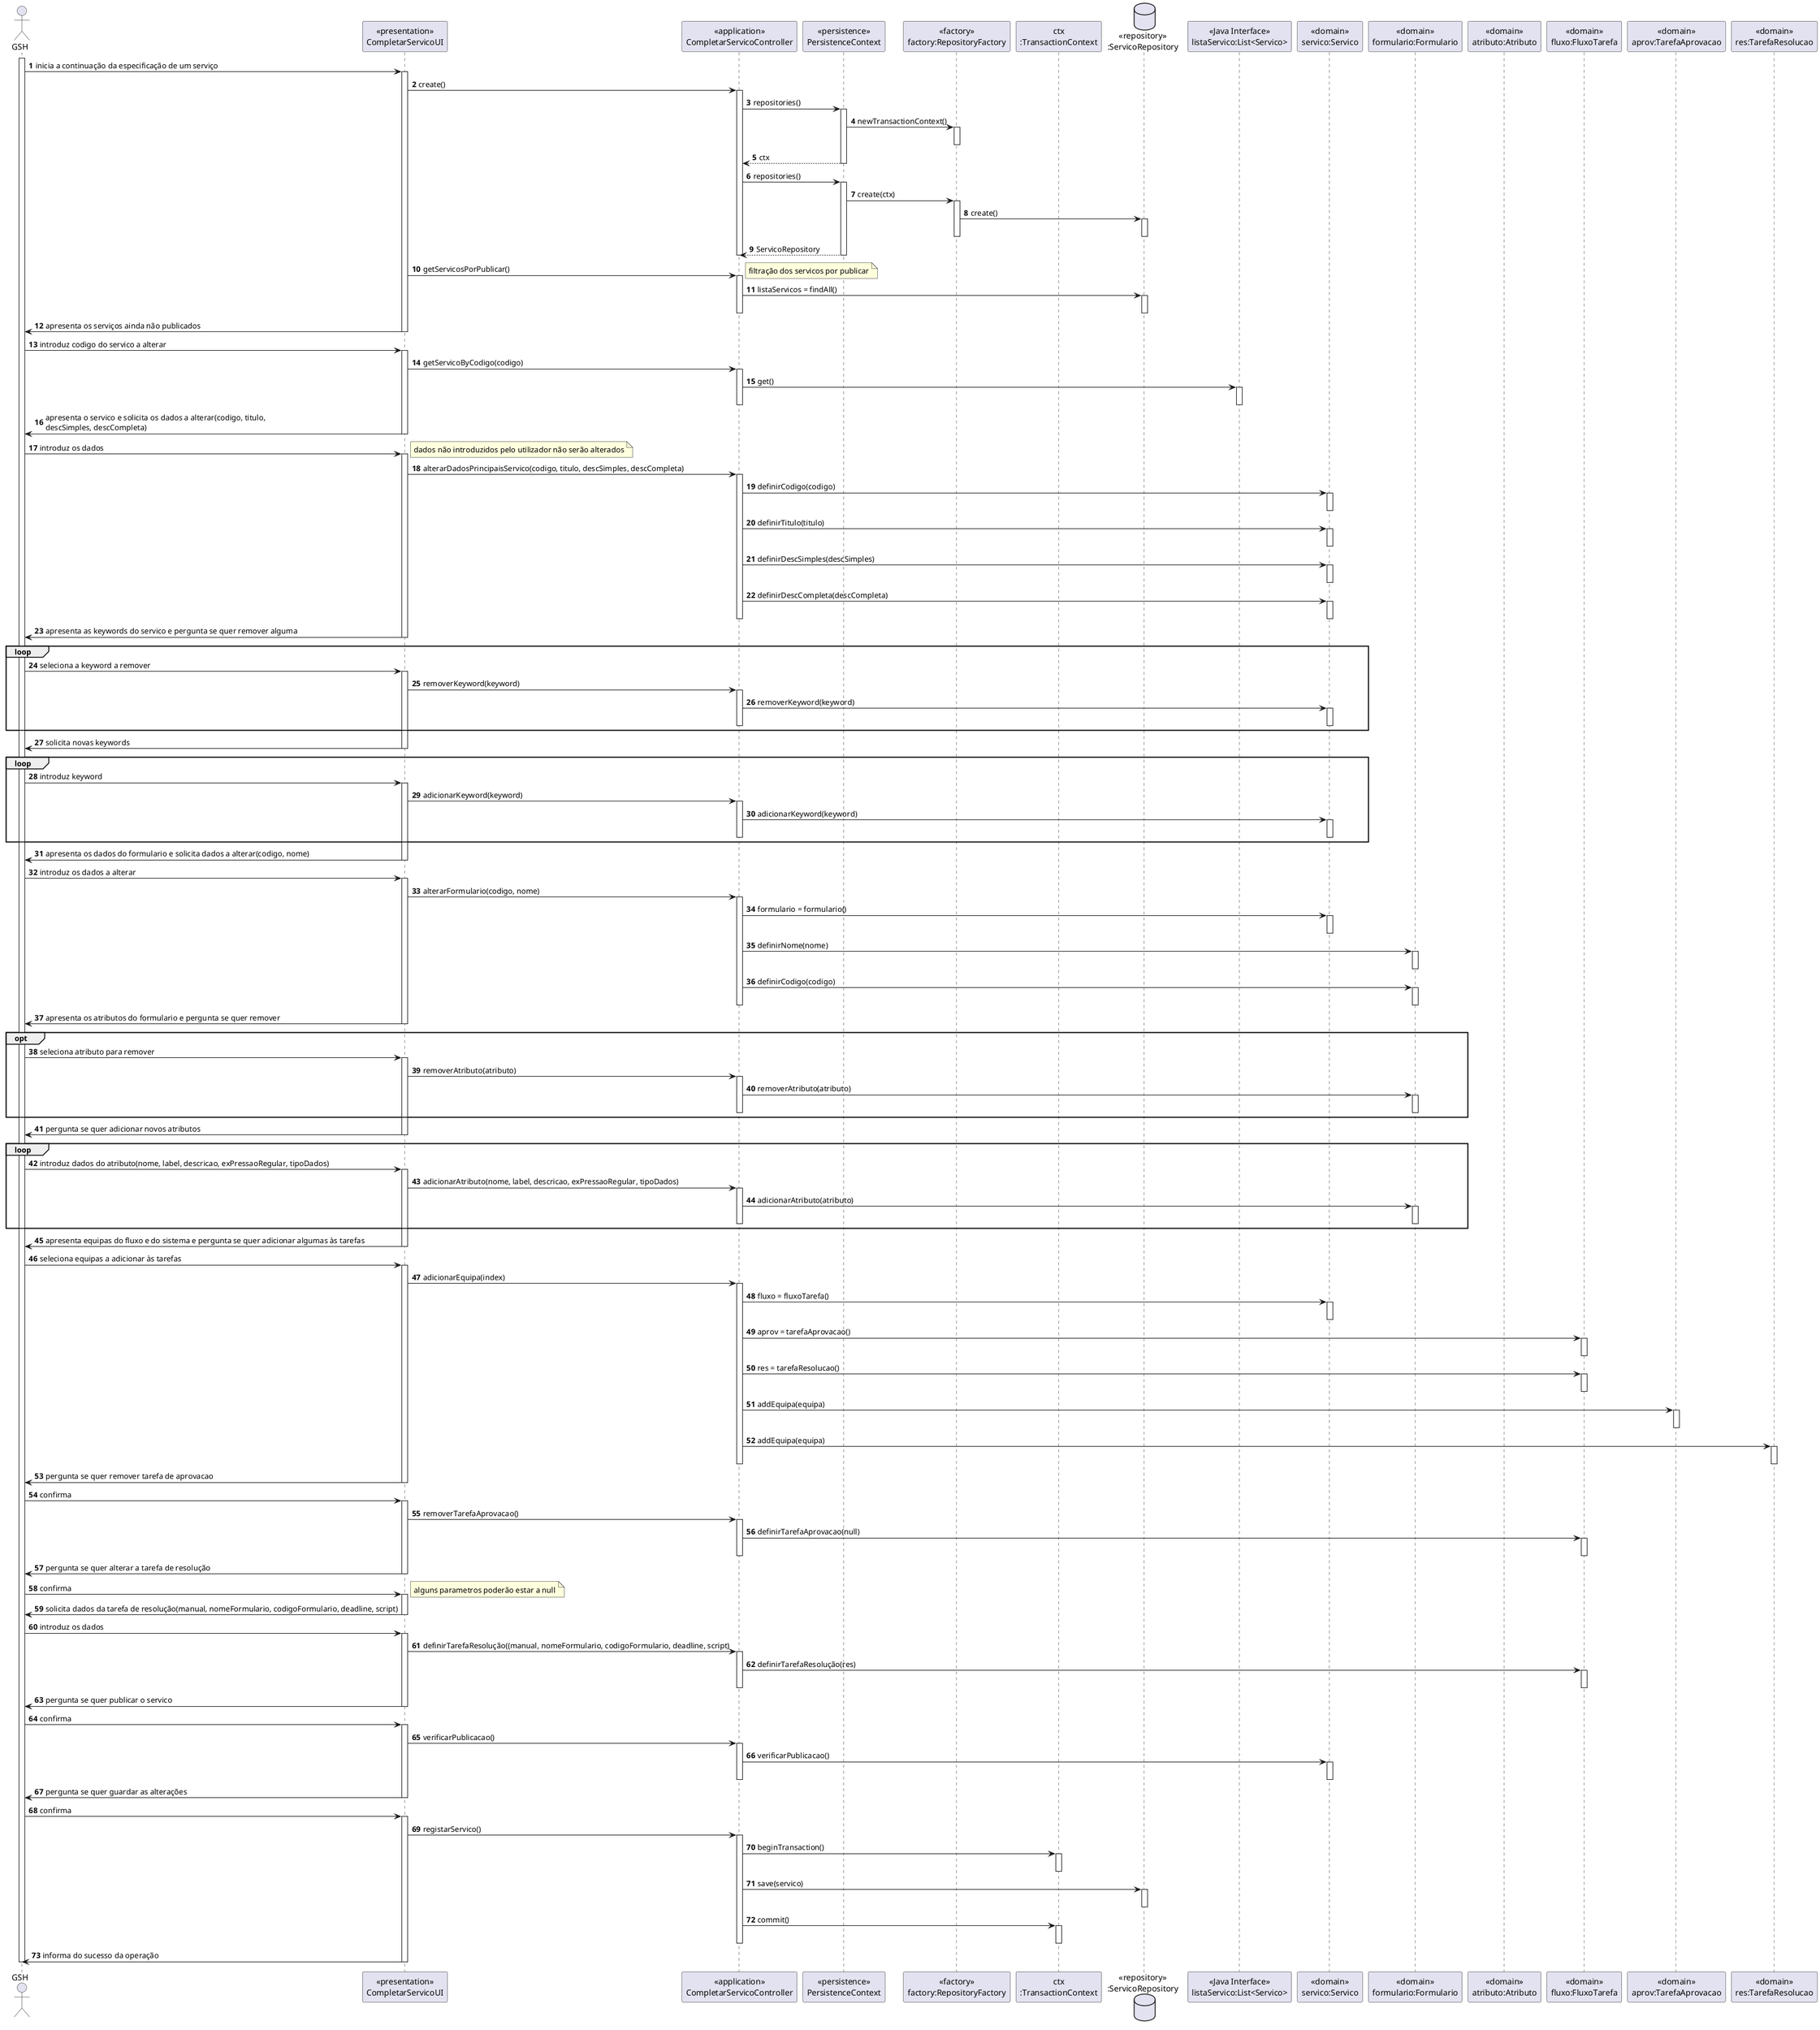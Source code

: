 @startuml
autonumber

actor GSH as gsh
participant "<<presentation>>\nCompletarServicoUI" as ui
participant "<<application>>\nCompletarServicoController" as controller

participant "<<persistence>>\nPersistenceContext" as persistence
participant "<<factory>>\nfactory:RepositoryFactory" as factory

participant "ctx\n:TransactionContext" as ctx

database "<<repository>>\n:ServicoRepository" as dbservico

participant "<<Java Interface>>\nlistaServico:List<Servico>" as lista

participant "<<domain>>\nservico:Servico" as servico
participant "<<domain>>\nformulario:Formulario" as formulario
participant "<<domain>>\natributo:Atributo" as atributo

participant "<<domain>>\nfluxo:FluxoTarefa" as fluxo
participant "<<domain>>\naprov:TarefaAprovacao" as aprov
participant "<<domain>>\nres:TarefaResolucao" as res

activate gsh
gsh -> ui : inicia a continuação da especificação de um serviço
activate ui

ui -> controller : create()
activate controller
controller -> persistence: repositories()
activate persistence
persistence -> factory: newTransactionContext()
activate factory
deactivate factory
persistence --> controller: ctx
deactivate persistence
controller -> persistence: repositories()
activate persistence
persistence -> factory: create(ctx)
activate factory
factory -> dbservico : create()
activate dbservico
deactivate dbservico
deactivate factory
persistence --> controller: ServicoRepository
deactivate persistence
deactivate controller
ui -> controller : getServicosPorPublicar()
note right: filtração dos servicos por publicar
activate controller
controller -> dbservico : listaServicos = findAll()
activate dbservico
deactivate dbservico
deactivate controller
ui -> gsh : apresenta os serviços ainda não publicados
deactivate ui

gsh -> ui : introduz codigo do servico a alterar
activate ui
ui -> controller : getServicoByCodigo(codigo)
activate controller
controller -> lista : get()
activate lista
deactivate lista
deactivate controller
ui -> gsh : apresenta o servico e solicita os dados a alterar(codigo, titulo, \ndescSimples, descCompleta)
deactivate ui

gsh -> ui : introduz os dados
note right : dados não introduzidos pelo utilizador não serão alterados
activate ui
ui -> controller : alterarDadosPrincipaisServico(codigo, titulo, descSimples, descCompleta)
activate controller
controller -> servico : definirCodigo(codigo)
activate servico
deactivate servico
controller -> servico : definirTitulo(titulo)
activate servico
deactivate servico
controller -> servico : definirDescSimples(descSimples)
activate servico
deactivate servico
controller -> servico : definirDescCompleta(descCompleta)
activate servico
deactivate servico
deactivate controller
ui -> gsh : apresenta as keywords do servico e pergunta se quer remover alguma
deactivate ui

loop
gsh -> ui : seleciona a keyword a remover
activate ui
ui -> controller : removerKeyword(keyword)
activate controller
controller -> servico : removerKeyword(keyword)
activate servico
deactivate servico
deactivate controller
end loop
ui -> gsh : solicita novas keywords
deactivate ui
loop
gsh -> ui : introduz keyword
activate ui
ui -> controller : adicionarKeyword(keyword)
activate controller
controller -> servico : adicionarKeyword(keyword)
activate servico
deactivate servico
deactivate controller
end loop

ui -> gsh : apresenta os dados do formulario e solicita dados a alterar(codigo, nome)
deactivate ui

gsh -> ui : introduz os dados a alterar
activate ui
ui -> controller : alterarFormulario(codigo, nome)
activate controller
controller -> servico : formulario = formulario()
activate servico
deactivate servico
controller -> formulario : definirNome(nome)
activate formulario
deactivate formulario
controller -> formulario : definirCodigo(codigo)
activate formulario
deactivate formulario
deactivate controller
ui -> gsh : apresenta os atributos do formulario e pergunta se quer remover
deactivate ui

opt
gsh -> ui : seleciona atributo para remover
activate ui
ui -> controller : removerAtributo(atributo)
activate controller
controller -> formulario : removerAtributo(atributo)
activate formulario
deactivate formulario
deactivate controller

end opt
ui -> gsh : pergunta se quer adicionar novos atributos
deactivate ui
loop
gsh -> ui : introduz dados do atributo(nome, label, descricao, exPressaoRegular, tipoDados)
activate ui
ui -> controller : adicionarAtributo(nome, label, descricao, exPressaoRegular, tipoDados)
activate controller
controller -> formulario : adicionarAtributo(atributo)
activate formulario
deactivate formulario
deactivate controller
end loop

ui -> gsh : apresenta equipas do fluxo e do sistema e pergunta se quer adicionar algumas às tarefas
deactivate ui

gsh -> ui : seleciona equipas a adicionar às tarefas
activate ui
ui -> controller : adicionarEquipa(index)
activate controller
controller -> servico : fluxo = fluxoTarefa()
activate servico
deactivate servico
controller -> fluxo : aprov = tarefaAprovacao()
activate fluxo
deactivate fluxo
controller -> fluxo : res = tarefaResolucao()
activate fluxo
deactivate fluxo
controller -> aprov : addEquipa(equipa)
activate aprov
deactivate aprov
controller -> res : addEquipa(equipa)
activate res
deactivate res
deactivate controller

ui -> gsh : pergunta se quer remover tarefa de aprovacao
deactivate ui

gsh -> ui : confirma
activate ui
ui -> controller : removerTarefaAprovacao()
activate controller
controller -> fluxo : definirTarefaAprovacao(null)
activate fluxo
deactivate fluxo
deactivate controller

ui -> gsh : pergunta se quer alterar a tarefa de resolução

deactivate ui

gsh -> ui : confirma
activate ui
note right: alguns parametros poderão estar a null
ui -> gsh : solicita dados da tarefa de resolução(manual, nomeFormulario, codigoFormulario, deadline, script)
deactivate ui

gsh -> ui : introduz os dados
activate ui
ui -> controller : definirTarefaResolução((manual, nomeFormulario, codigoFormulario, deadline, script)
activate controller
controller -> fluxo : definirTarefaResolução(res)
activate fluxo
deactivate fluxo
deactivate controller

ui -> gsh : pergunta se quer publicar o servico
deactivate ui

gsh -> ui : confirma
activate ui
ui -> controller : verificarPublicacao()
activate controller
controller -> servico : verificarPublicacao()
activate servico
deactivate servico
deactivate controller
ui -> gsh : pergunta se quer guardar as alterações
deactivate ui

gsh -> ui : confirma
activate ui
ui -> controller : registarServico()
activate controller
controller -> ctx : beginTransaction()
activate ctx
deactivate ctx

controller -> dbservico : save(servico)
activate dbservico
deactivate dbservico

controller -> ctx : commit()
activate ctx
deactivate ctx

deactivate controller
ui -> gsh : informa do sucesso da operação
deactivate ui
deactivate gsh


@enduml